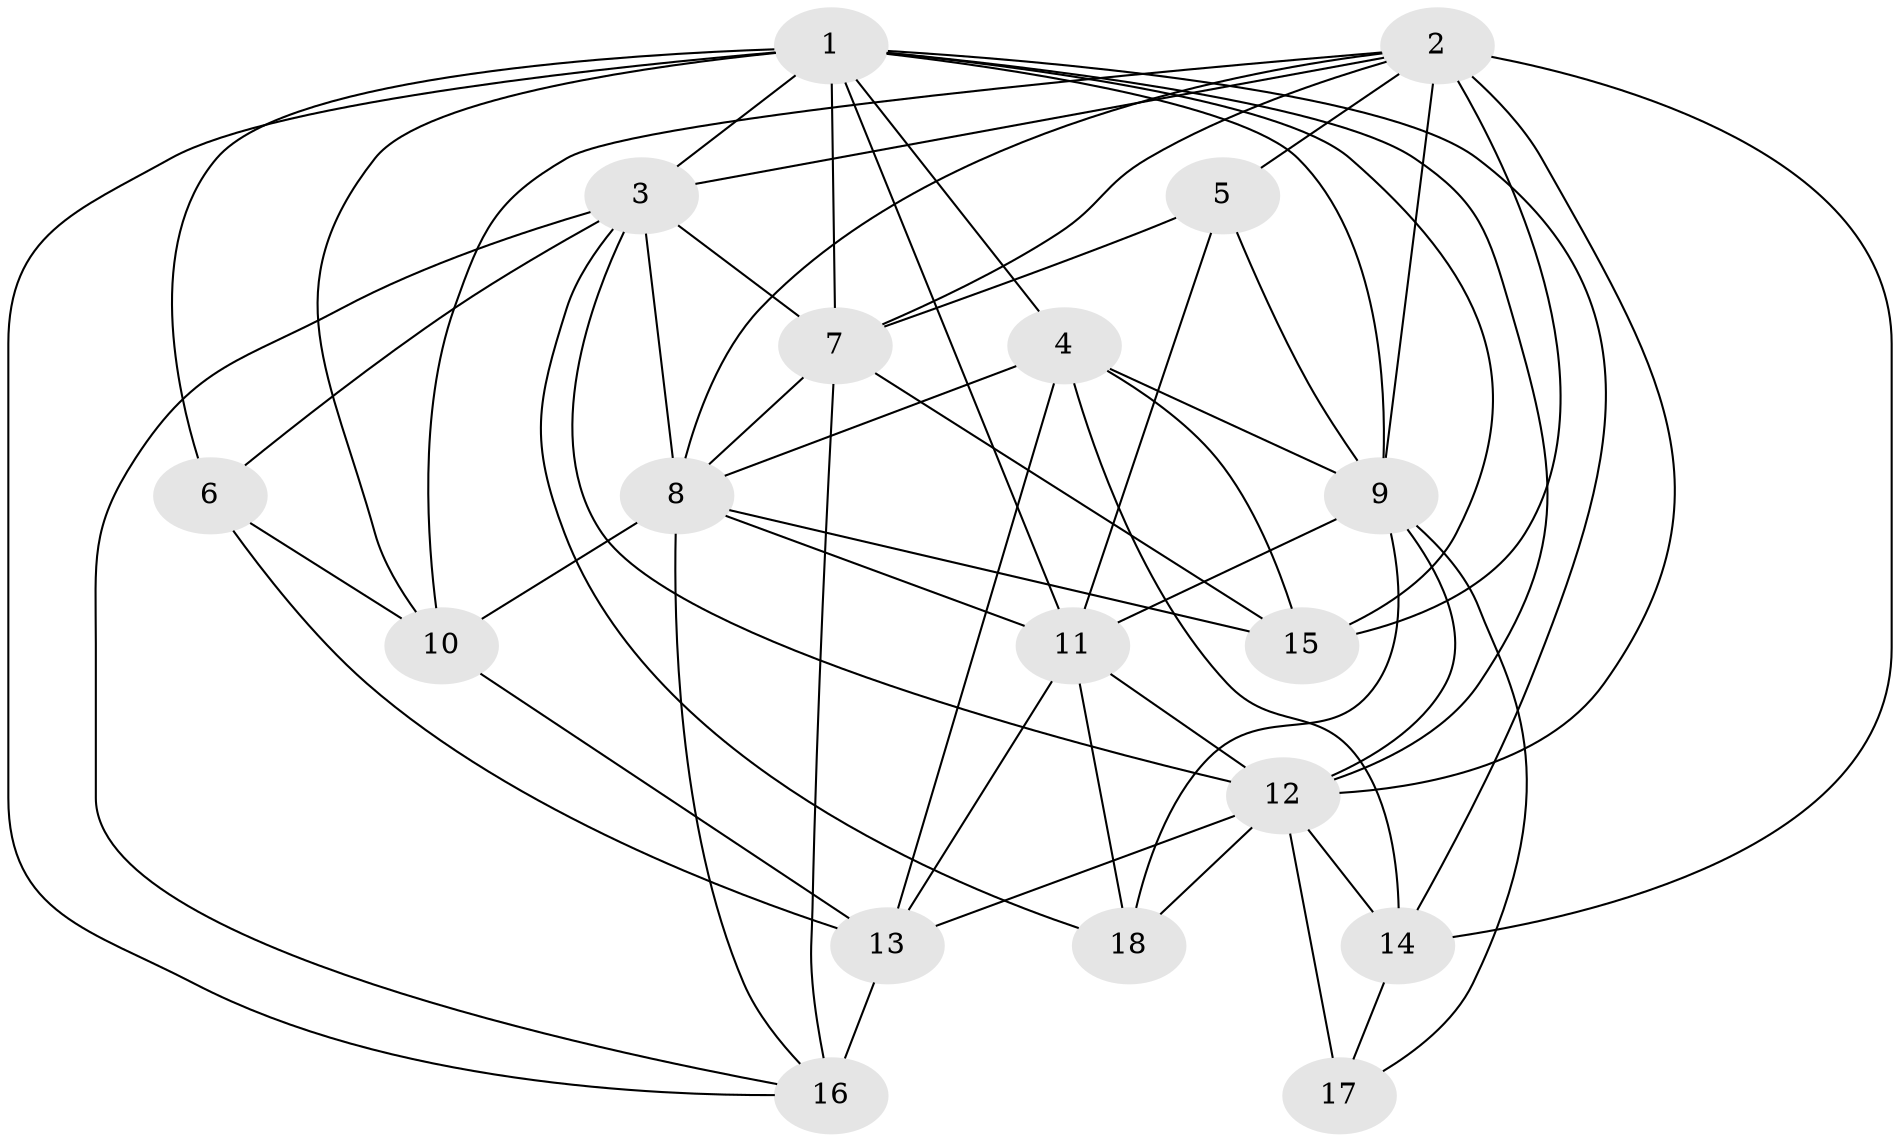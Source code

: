 // original degree distribution, {4: 1.0}
// Generated by graph-tools (version 1.1) at 2025/54/03/04/25 22:54:02]
// undirected, 18 vertices, 57 edges
graph export_dot {
  node [color=gray90,style=filled];
  1;
  2;
  3;
  4;
  5;
  6;
  7;
  8;
  9;
  10;
  11;
  12;
  13;
  14;
  15;
  16;
  17;
  18;
  1 -- 3 [weight=2.0];
  1 -- 4 [weight=1.0];
  1 -- 6 [weight=1.0];
  1 -- 7 [weight=1.0];
  1 -- 9 [weight=1.0];
  1 -- 10 [weight=1.0];
  1 -- 11 [weight=1.0];
  1 -- 12 [weight=1.0];
  1 -- 14 [weight=1.0];
  1 -- 15 [weight=1.0];
  1 -- 16 [weight=1.0];
  2 -- 3 [weight=1.0];
  2 -- 5 [weight=2.0];
  2 -- 7 [weight=1.0];
  2 -- 8 [weight=1.0];
  2 -- 9 [weight=1.0];
  2 -- 10 [weight=1.0];
  2 -- 12 [weight=1.0];
  2 -- 14 [weight=1.0];
  2 -- 15 [weight=3.0];
  3 -- 6 [weight=1.0];
  3 -- 7 [weight=1.0];
  3 -- 8 [weight=2.0];
  3 -- 12 [weight=1.0];
  3 -- 16 [weight=1.0];
  3 -- 18 [weight=1.0];
  4 -- 8 [weight=1.0];
  4 -- 9 [weight=2.0];
  4 -- 13 [weight=2.0];
  4 -- 14 [weight=2.0];
  4 -- 15 [weight=2.0];
  5 -- 7 [weight=1.0];
  5 -- 9 [weight=2.0];
  5 -- 11 [weight=1.0];
  6 -- 10 [weight=1.0];
  6 -- 13 [weight=1.0];
  7 -- 8 [weight=2.0];
  7 -- 15 [weight=1.0];
  7 -- 16 [weight=1.0];
  8 -- 10 [weight=2.0];
  8 -- 11 [weight=2.0];
  8 -- 15 [weight=1.0];
  8 -- 16 [weight=1.0];
  9 -- 11 [weight=1.0];
  9 -- 12 [weight=1.0];
  9 -- 17 [weight=1.0];
  9 -- 18 [weight=1.0];
  10 -- 13 [weight=1.0];
  11 -- 12 [weight=1.0];
  11 -- 13 [weight=1.0];
  11 -- 18 [weight=1.0];
  12 -- 13 [weight=3.0];
  12 -- 14 [weight=1.0];
  12 -- 17 [weight=2.0];
  12 -- 18 [weight=1.0];
  13 -- 16 [weight=4.0];
  14 -- 17 [weight=1.0];
}
